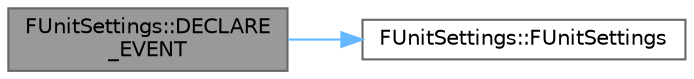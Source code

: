 digraph "FUnitSettings::DECLARE_EVENT"
{
 // INTERACTIVE_SVG=YES
 // LATEX_PDF_SIZE
  bgcolor="transparent";
  edge [fontname=Helvetica,fontsize=10,labelfontname=Helvetica,labelfontsize=10];
  node [fontname=Helvetica,fontsize=10,shape=box,height=0.2,width=0.4];
  rankdir="LR";
  Node1 [id="Node000001",label="FUnitSettings::DECLARE\l_EVENT",height=0.2,width=0.4,color="gray40", fillcolor="grey60", style="filled", fontcolor="black",tooltip="Returns an event delegate that is executed when a display setting has changed."];
  Node1 -> Node2 [id="edge1_Node000001_Node000002",color="steelblue1",style="solid",tooltip=" "];
  Node2 [id="Node000002",label="FUnitSettings::FUnitSettings",height=0.2,width=0.4,color="grey40", fillcolor="white", style="filled",URL="$d3/d4b/classFUnitSettings.html#a5da3bb2676f1b59daa677ab9eca24987",tooltip=" "];
}
